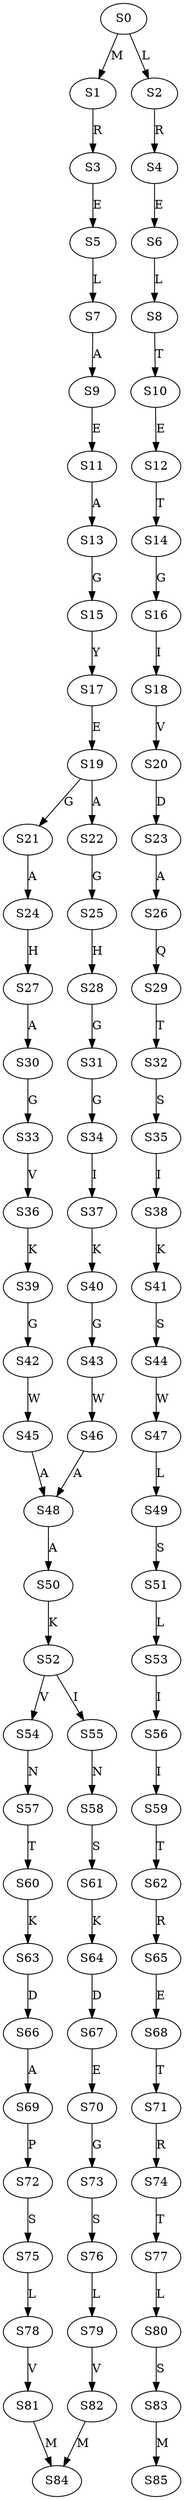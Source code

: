 strict digraph  {
	S0 -> S1 [ label = M ];
	S0 -> S2 [ label = L ];
	S1 -> S3 [ label = R ];
	S2 -> S4 [ label = R ];
	S3 -> S5 [ label = E ];
	S4 -> S6 [ label = E ];
	S5 -> S7 [ label = L ];
	S6 -> S8 [ label = L ];
	S7 -> S9 [ label = A ];
	S8 -> S10 [ label = T ];
	S9 -> S11 [ label = E ];
	S10 -> S12 [ label = E ];
	S11 -> S13 [ label = A ];
	S12 -> S14 [ label = T ];
	S13 -> S15 [ label = G ];
	S14 -> S16 [ label = G ];
	S15 -> S17 [ label = Y ];
	S16 -> S18 [ label = I ];
	S17 -> S19 [ label = E ];
	S18 -> S20 [ label = V ];
	S19 -> S21 [ label = G ];
	S19 -> S22 [ label = A ];
	S20 -> S23 [ label = D ];
	S21 -> S24 [ label = A ];
	S22 -> S25 [ label = G ];
	S23 -> S26 [ label = A ];
	S24 -> S27 [ label = H ];
	S25 -> S28 [ label = H ];
	S26 -> S29 [ label = Q ];
	S27 -> S30 [ label = A ];
	S28 -> S31 [ label = G ];
	S29 -> S32 [ label = T ];
	S30 -> S33 [ label = G ];
	S31 -> S34 [ label = G ];
	S32 -> S35 [ label = S ];
	S33 -> S36 [ label = V ];
	S34 -> S37 [ label = I ];
	S35 -> S38 [ label = I ];
	S36 -> S39 [ label = K ];
	S37 -> S40 [ label = K ];
	S38 -> S41 [ label = K ];
	S39 -> S42 [ label = G ];
	S40 -> S43 [ label = G ];
	S41 -> S44 [ label = S ];
	S42 -> S45 [ label = W ];
	S43 -> S46 [ label = W ];
	S44 -> S47 [ label = W ];
	S45 -> S48 [ label = A ];
	S46 -> S48 [ label = A ];
	S47 -> S49 [ label = L ];
	S48 -> S50 [ label = A ];
	S49 -> S51 [ label = S ];
	S50 -> S52 [ label = K ];
	S51 -> S53 [ label = L ];
	S52 -> S54 [ label = V ];
	S52 -> S55 [ label = I ];
	S53 -> S56 [ label = I ];
	S54 -> S57 [ label = N ];
	S55 -> S58 [ label = N ];
	S56 -> S59 [ label = I ];
	S57 -> S60 [ label = T ];
	S58 -> S61 [ label = S ];
	S59 -> S62 [ label = T ];
	S60 -> S63 [ label = K ];
	S61 -> S64 [ label = K ];
	S62 -> S65 [ label = R ];
	S63 -> S66 [ label = D ];
	S64 -> S67 [ label = D ];
	S65 -> S68 [ label = E ];
	S66 -> S69 [ label = A ];
	S67 -> S70 [ label = E ];
	S68 -> S71 [ label = T ];
	S69 -> S72 [ label = P ];
	S70 -> S73 [ label = G ];
	S71 -> S74 [ label = R ];
	S72 -> S75 [ label = S ];
	S73 -> S76 [ label = S ];
	S74 -> S77 [ label = T ];
	S75 -> S78 [ label = L ];
	S76 -> S79 [ label = L ];
	S77 -> S80 [ label = L ];
	S78 -> S81 [ label = V ];
	S79 -> S82 [ label = V ];
	S80 -> S83 [ label = S ];
	S81 -> S84 [ label = M ];
	S82 -> S84 [ label = M ];
	S83 -> S85 [ label = M ];
}
